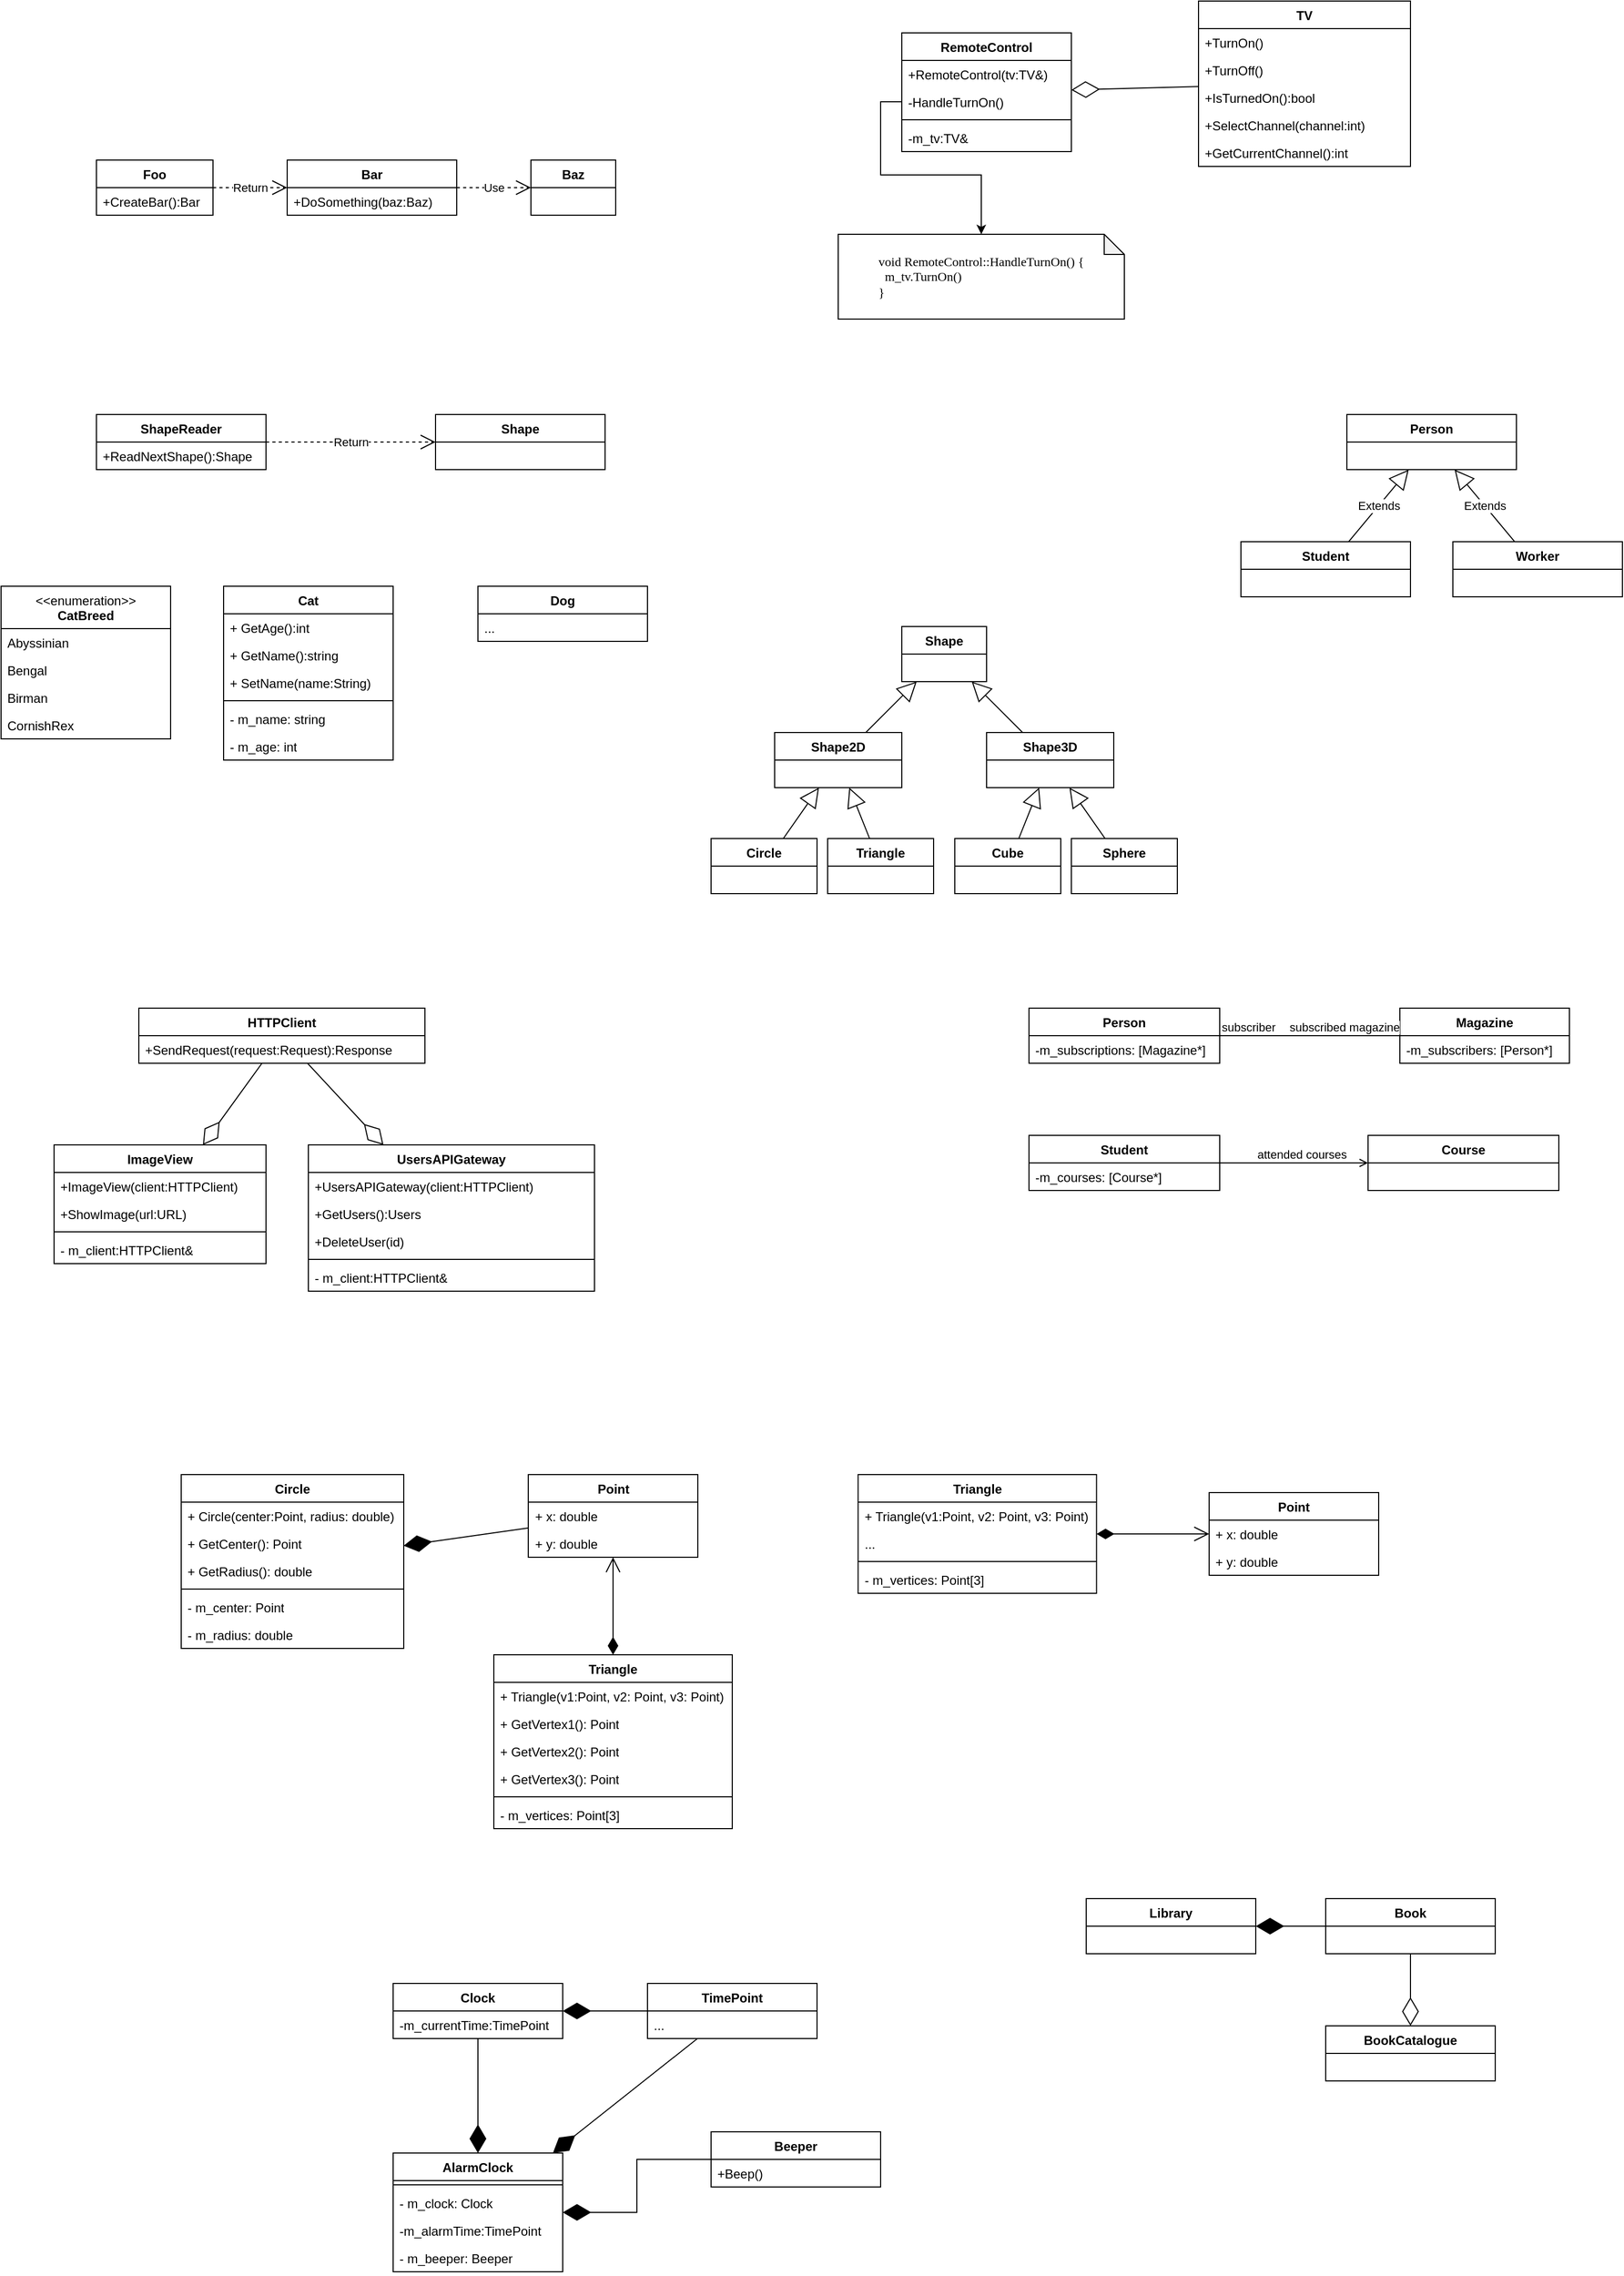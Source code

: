 <mxfile version="26.2.2">
  <diagram id="yN4uamWbjuZGDqm8cbg6" name="Страница 1">
    <mxGraphModel dx="1633" dy="470" grid="1" gridSize="10" guides="1" tooltips="1" connect="1" arrows="1" fold="1" page="1" pageScale="1" pageWidth="827" pageHeight="1169" math="0" shadow="0">
      <root>
        <mxCell id="0" />
        <mxCell id="1" parent="0" />
        <mxCell id="LEEe3PYRZzJLNCYXb-5_-1" value="TV" style="swimlane;fontStyle=1;align=center;verticalAlign=top;childLayout=stackLayout;horizontal=1;startSize=26;horizontalStack=0;resizeParent=1;resizeParentMax=0;resizeLast=0;collapsible=1;marginBottom=0;" parent="1" vertex="1">
          <mxGeometry x="360" y="90" width="200" height="156" as="geometry" />
        </mxCell>
        <mxCell id="LEEe3PYRZzJLNCYXb-5_-7" value="+TurnOn()" style="text;strokeColor=none;fillColor=none;align=left;verticalAlign=top;spacingLeft=4;spacingRight=4;overflow=hidden;rotatable=0;points=[[0,0.5],[1,0.5]];portConstraint=eastwest;" parent="LEEe3PYRZzJLNCYXb-5_-1" vertex="1">
          <mxGeometry y="26" width="200" height="26" as="geometry" />
        </mxCell>
        <mxCell id="LEEe3PYRZzJLNCYXb-5_-8" value="+TurnOff()" style="text;strokeColor=none;fillColor=none;align=left;verticalAlign=top;spacingLeft=4;spacingRight=4;overflow=hidden;rotatable=0;points=[[0,0.5],[1,0.5]];portConstraint=eastwest;" parent="LEEe3PYRZzJLNCYXb-5_-1" vertex="1">
          <mxGeometry y="52" width="200" height="26" as="geometry" />
        </mxCell>
        <mxCell id="LEEe3PYRZzJLNCYXb-5_-9" value="+IsTurnedOn():bool" style="text;strokeColor=none;fillColor=none;align=left;verticalAlign=top;spacingLeft=4;spacingRight=4;overflow=hidden;rotatable=0;points=[[0,0.5],[1,0.5]];portConstraint=eastwest;" parent="LEEe3PYRZzJLNCYXb-5_-1" vertex="1">
          <mxGeometry y="78" width="200" height="26" as="geometry" />
        </mxCell>
        <mxCell id="LEEe3PYRZzJLNCYXb-5_-10" value="+SelectChannel(channel:int)" style="text;strokeColor=none;fillColor=none;align=left;verticalAlign=top;spacingLeft=4;spacingRight=4;overflow=hidden;rotatable=0;points=[[0,0.5],[1,0.5]];portConstraint=eastwest;" parent="LEEe3PYRZzJLNCYXb-5_-1" vertex="1">
          <mxGeometry y="104" width="200" height="26" as="geometry" />
        </mxCell>
        <mxCell id="LEEe3PYRZzJLNCYXb-5_-11" value="+GetCurrentChannel():int" style="text;strokeColor=none;fillColor=none;align=left;verticalAlign=top;spacingLeft=4;spacingRight=4;overflow=hidden;rotatable=0;points=[[0,0.5],[1,0.5]];portConstraint=eastwest;" parent="LEEe3PYRZzJLNCYXb-5_-1" vertex="1">
          <mxGeometry y="130" width="200" height="26" as="geometry" />
        </mxCell>
        <mxCell id="LEEe3PYRZzJLNCYXb-5_-5" value="RemoteControl" style="swimlane;fontStyle=1;align=center;verticalAlign=top;childLayout=stackLayout;horizontal=1;startSize=26;horizontalStack=0;resizeParent=1;resizeParentMax=0;resizeLast=0;collapsible=1;marginBottom=0;" parent="1" vertex="1">
          <mxGeometry x="80" y="120" width="160" height="112" as="geometry" />
        </mxCell>
        <mxCell id="LEEe3PYRZzJLNCYXb-5_-12" value="+RemoteControl(tv:TV&amp;)" style="text;strokeColor=none;fillColor=none;align=left;verticalAlign=top;spacingLeft=4;spacingRight=4;overflow=hidden;rotatable=0;points=[[0,0.5],[1,0.5]];portConstraint=eastwest;" parent="LEEe3PYRZzJLNCYXb-5_-5" vertex="1">
          <mxGeometry y="26" width="160" height="26" as="geometry" />
        </mxCell>
        <mxCell id="LEEe3PYRZzJLNCYXb-5_-15" value="-HandleTurnOn()" style="text;strokeColor=none;fillColor=none;align=left;verticalAlign=top;spacingLeft=4;spacingRight=4;overflow=hidden;rotatable=0;points=[[0,0.5],[1,0.5]];portConstraint=eastwest;" parent="LEEe3PYRZzJLNCYXb-5_-5" vertex="1">
          <mxGeometry y="52" width="160" height="26" as="geometry" />
        </mxCell>
        <mxCell id="LEEe3PYRZzJLNCYXb-5_-13" value="" style="line;strokeWidth=1;fillColor=none;align=left;verticalAlign=middle;spacingTop=-1;spacingLeft=3;spacingRight=3;rotatable=0;labelPosition=right;points=[];portConstraint=eastwest;" parent="LEEe3PYRZzJLNCYXb-5_-5" vertex="1">
          <mxGeometry y="78" width="160" height="8" as="geometry" />
        </mxCell>
        <mxCell id="LEEe3PYRZzJLNCYXb-5_-6" value="-m_tv:TV&amp;" style="text;strokeColor=none;fillColor=none;align=left;verticalAlign=top;spacingLeft=4;spacingRight=4;overflow=hidden;rotatable=0;points=[[0,0.5],[1,0.5]];portConstraint=eastwest;" parent="LEEe3PYRZzJLNCYXb-5_-5" vertex="1">
          <mxGeometry y="86" width="160" height="26" as="geometry" />
        </mxCell>
        <mxCell id="LEEe3PYRZzJLNCYXb-5_-14" value="" style="endArrow=diamondThin;endFill=0;endSize=24;html=1;" parent="1" source="LEEe3PYRZzJLNCYXb-5_-1" target="LEEe3PYRZzJLNCYXb-5_-5" edge="1">
          <mxGeometry width="160" relative="1" as="geometry">
            <mxPoint x="50" y="410" as="sourcePoint" />
            <mxPoint x="210" y="410" as="targetPoint" />
          </mxGeometry>
        </mxCell>
        <mxCell id="LEEe3PYRZzJLNCYXb-5_-17" value="&lt;div style=&quot;text-align: left&quot;&gt;&lt;font face=&quot;Consolas&quot;&gt;&lt;span&gt;void RemoteControl::HandleTurnOn()&amp;nbsp;&lt;/span&gt;&lt;span style=&quot;background-color: transparent; color: light-dark(rgb(0, 0, 0), rgb(255, 255, 255));&quot;&gt;{&lt;/span&gt;&lt;/font&gt;&lt;/div&gt;&lt;div style=&quot;text-align: left&quot;&gt;&lt;span&gt;&lt;font face=&quot;Consolas&quot;&gt;&amp;nbsp; m_tv.TurnOn()&lt;/font&gt;&lt;/span&gt;&lt;/div&gt;&lt;div style=&quot;text-align: left&quot;&gt;&lt;span&gt;&lt;font face=&quot;Consolas&quot;&gt;}&lt;/font&gt;&lt;/span&gt;&lt;/div&gt;" style="shape=note;whiteSpace=wrap;html=1;backgroundOutline=1;darkOpacity=0.05;size=19;" parent="1" vertex="1">
          <mxGeometry x="20" y="310" width="270" height="80" as="geometry" />
        </mxCell>
        <mxCell id="LEEe3PYRZzJLNCYXb-5_-18" style="edgeStyle=orthogonalEdgeStyle;rounded=0;orthogonalLoop=1;jettySize=auto;html=1;" parent="1" source="LEEe3PYRZzJLNCYXb-5_-15" target="LEEe3PYRZzJLNCYXb-5_-17" edge="1">
          <mxGeometry relative="1" as="geometry" />
        </mxCell>
        <mxCell id="s31DPwUx9RCKBZJJSV05-1" value="Person" style="swimlane;fontStyle=1;align=center;verticalAlign=top;childLayout=stackLayout;horizontal=1;startSize=26;horizontalStack=0;resizeParent=1;resizeParentMax=0;resizeLast=0;collapsible=1;marginBottom=0;" parent="1" vertex="1">
          <mxGeometry x="500" y="480" width="160" height="52" as="geometry" />
        </mxCell>
        <mxCell id="s31DPwUx9RCKBZJJSV05-5" value="Student" style="swimlane;fontStyle=1;align=center;verticalAlign=top;childLayout=stackLayout;horizontal=1;startSize=26;horizontalStack=0;resizeParent=1;resizeParentMax=0;resizeLast=0;collapsible=1;marginBottom=0;" parent="1" vertex="1">
          <mxGeometry x="400" y="600" width="160" height="52" as="geometry" />
        </mxCell>
        <mxCell id="s31DPwUx9RCKBZJJSV05-6" value="Worker" style="swimlane;fontStyle=1;align=center;verticalAlign=top;childLayout=stackLayout;horizontal=1;startSize=26;horizontalStack=0;resizeParent=1;resizeParentMax=0;resizeLast=0;collapsible=1;marginBottom=0;" parent="1" vertex="1">
          <mxGeometry x="600" y="600" width="160" height="52" as="geometry" />
        </mxCell>
        <mxCell id="s31DPwUx9RCKBZJJSV05-7" value="Extends" style="endArrow=block;endSize=16;endFill=0;html=1;" parent="1" source="s31DPwUx9RCKBZJJSV05-5" target="s31DPwUx9RCKBZJJSV05-1" edge="1">
          <mxGeometry width="160" relative="1" as="geometry">
            <mxPoint x="450" y="560" as="sourcePoint" />
            <mxPoint x="610" y="560" as="targetPoint" />
          </mxGeometry>
        </mxCell>
        <mxCell id="s31DPwUx9RCKBZJJSV05-8" value="Extends" style="endArrow=block;endSize=16;endFill=0;html=1;" parent="1" source="s31DPwUx9RCKBZJJSV05-6" target="s31DPwUx9RCKBZJJSV05-1" edge="1">
          <mxGeometry width="160" relative="1" as="geometry">
            <mxPoint x="450" y="560" as="sourcePoint" />
            <mxPoint x="610" y="560" as="targetPoint" />
          </mxGeometry>
        </mxCell>
        <mxCell id="s31DPwUx9RCKBZJJSV05-9" value="Shape" style="swimlane;fontStyle=1;align=center;verticalAlign=top;childLayout=stackLayout;horizontal=1;startSize=26;horizontalStack=0;resizeParent=1;resizeParentMax=0;resizeLast=0;collapsible=1;marginBottom=0;" parent="1" vertex="1">
          <mxGeometry x="80" y="680" width="80" height="52" as="geometry" />
        </mxCell>
        <mxCell id="s31DPwUx9RCKBZJJSV05-10" value="Shape2D" style="swimlane;fontStyle=1;align=center;verticalAlign=top;childLayout=stackLayout;horizontal=1;startSize=26;horizontalStack=0;resizeParent=1;resizeParentMax=0;resizeLast=0;collapsible=1;marginBottom=0;" parent="1" vertex="1">
          <mxGeometry x="-40" y="780" width="120" height="52" as="geometry" />
        </mxCell>
        <mxCell id="s31DPwUx9RCKBZJJSV05-11" value="Shape3D" style="swimlane;fontStyle=1;align=center;verticalAlign=top;childLayout=stackLayout;horizontal=1;startSize=26;horizontalStack=0;resizeParent=1;resizeParentMax=0;resizeLast=0;collapsible=1;marginBottom=0;" parent="1" vertex="1">
          <mxGeometry x="160" y="780" width="120" height="52" as="geometry" />
        </mxCell>
        <mxCell id="s31DPwUx9RCKBZJJSV05-12" value="Circle" style="swimlane;fontStyle=1;align=center;verticalAlign=top;childLayout=stackLayout;horizontal=1;startSize=26;horizontalStack=0;resizeParent=1;resizeParentMax=0;resizeLast=0;collapsible=1;marginBottom=0;" parent="1" vertex="1">
          <mxGeometry x="-100" y="880" width="100" height="52" as="geometry" />
        </mxCell>
        <mxCell id="s31DPwUx9RCKBZJJSV05-13" value="Triangle" style="swimlane;fontStyle=1;align=center;verticalAlign=top;childLayout=stackLayout;horizontal=1;startSize=26;horizontalStack=0;resizeParent=1;resizeParentMax=0;resizeLast=0;collapsible=1;marginBottom=0;" parent="1" vertex="1">
          <mxGeometry x="10" y="880" width="100" height="52" as="geometry" />
        </mxCell>
        <mxCell id="s31DPwUx9RCKBZJJSV05-14" value="Cube" style="swimlane;fontStyle=1;align=center;verticalAlign=top;childLayout=stackLayout;horizontal=1;startSize=26;horizontalStack=0;resizeParent=1;resizeParentMax=0;resizeLast=0;collapsible=1;marginBottom=0;" parent="1" vertex="1">
          <mxGeometry x="130" y="880" width="100" height="52" as="geometry" />
        </mxCell>
        <mxCell id="s31DPwUx9RCKBZJJSV05-15" value="Sphere" style="swimlane;fontStyle=1;align=center;verticalAlign=top;childLayout=stackLayout;horizontal=1;startSize=26;horizontalStack=0;resizeParent=1;resizeParentMax=0;resizeLast=0;collapsible=1;marginBottom=0;" parent="1" vertex="1">
          <mxGeometry x="240" y="880" width="100" height="52" as="geometry" />
        </mxCell>
        <mxCell id="s31DPwUx9RCKBZJJSV05-16" value="" style="endArrow=block;endSize=16;endFill=0;html=1;" parent="1" source="s31DPwUx9RCKBZJJSV05-10" target="s31DPwUx9RCKBZJJSV05-9" edge="1">
          <mxGeometry width="160" relative="1" as="geometry">
            <mxPoint y="750" as="sourcePoint" />
            <mxPoint x="160" y="750" as="targetPoint" />
          </mxGeometry>
        </mxCell>
        <mxCell id="s31DPwUx9RCKBZJJSV05-17" value="" style="endArrow=block;endSize=16;endFill=0;html=1;" parent="1" source="s31DPwUx9RCKBZJJSV05-11" target="s31DPwUx9RCKBZJJSV05-9" edge="1">
          <mxGeometry width="160" relative="1" as="geometry">
            <mxPoint y="750" as="sourcePoint" />
            <mxPoint x="160" y="750" as="targetPoint" />
          </mxGeometry>
        </mxCell>
        <mxCell id="s31DPwUx9RCKBZJJSV05-18" value="" style="endArrow=block;endSize=16;endFill=0;html=1;" parent="1" source="s31DPwUx9RCKBZJJSV05-14" target="s31DPwUx9RCKBZJJSV05-11" edge="1">
          <mxGeometry width="160" relative="1" as="geometry">
            <mxPoint x="204" y="790" as="sourcePoint" />
            <mxPoint x="120" y="820" as="targetPoint" />
          </mxGeometry>
        </mxCell>
        <mxCell id="s31DPwUx9RCKBZJJSV05-19" value="" style="endArrow=block;endSize=16;endFill=0;html=1;" parent="1" source="s31DPwUx9RCKBZJJSV05-15" target="s31DPwUx9RCKBZJJSV05-11" edge="1">
          <mxGeometry width="160" relative="1" as="geometry">
            <mxPoint x="204" y="790" as="sourcePoint" />
            <mxPoint x="120" y="820" as="targetPoint" />
          </mxGeometry>
        </mxCell>
        <mxCell id="s31DPwUx9RCKBZJJSV05-20" value="" style="endArrow=block;endSize=16;endFill=0;html=1;" parent="1" source="s31DPwUx9RCKBZJJSV05-13" target="s31DPwUx9RCKBZJJSV05-10" edge="1">
          <mxGeometry width="160" relative="1" as="geometry">
            <mxPoint x="113.6" y="890" as="sourcePoint" />
            <mxPoint x="80.0" y="842" as="targetPoint" />
          </mxGeometry>
        </mxCell>
        <mxCell id="s31DPwUx9RCKBZJJSV05-21" value="" style="endArrow=block;endSize=16;endFill=0;html=1;" parent="1" source="s31DPwUx9RCKBZJJSV05-12" target="s31DPwUx9RCKBZJJSV05-10" edge="1">
          <mxGeometry width="160" relative="1" as="geometry">
            <mxPoint x="113.6" y="890" as="sourcePoint" />
            <mxPoint x="80.0" y="842" as="targetPoint" />
          </mxGeometry>
        </mxCell>
        <mxCell id="Q1-EeQ-NqZ19hB_-HoZO-5" value="ShapeReader" style="swimlane;fontStyle=1;align=center;verticalAlign=top;childLayout=stackLayout;horizontal=1;startSize=26;horizontalStack=0;resizeParent=1;resizeParentMax=0;resizeLast=0;collapsible=1;marginBottom=0;whiteSpace=wrap;html=1;" parent="1" vertex="1">
          <mxGeometry x="-680" y="480" width="160" height="52" as="geometry" />
        </mxCell>
        <mxCell id="Q1-EeQ-NqZ19hB_-HoZO-6" value="+ReadNextShape():Shape" style="text;strokeColor=none;fillColor=none;align=left;verticalAlign=top;spacingLeft=4;spacingRight=4;overflow=hidden;rotatable=0;points=[[0,0.5],[1,0.5]];portConstraint=eastwest;whiteSpace=wrap;html=1;" parent="Q1-EeQ-NqZ19hB_-HoZO-5" vertex="1">
          <mxGeometry y="26" width="160" height="26" as="geometry" />
        </mxCell>
        <mxCell id="Q1-EeQ-NqZ19hB_-HoZO-9" value="Shape" style="swimlane;fontStyle=1;align=center;verticalAlign=top;childLayout=stackLayout;horizontal=1;startSize=26;horizontalStack=0;resizeParent=1;resizeParentMax=0;resizeLast=0;collapsible=1;marginBottom=0;whiteSpace=wrap;html=1;" parent="1" vertex="1">
          <mxGeometry x="-360" y="480" width="160" height="52" as="geometry" />
        </mxCell>
        <mxCell id="Q1-EeQ-NqZ19hB_-HoZO-13" value="Return" style="endArrow=open;endSize=12;dashed=1;html=1;rounded=0;" parent="1" source="Q1-EeQ-NqZ19hB_-HoZO-5" target="Q1-EeQ-NqZ19hB_-HoZO-9" edge="1">
          <mxGeometry width="160" relative="1" as="geometry">
            <mxPoint x="-500" y="590" as="sourcePoint" />
            <mxPoint x="-340" y="590" as="targetPoint" />
          </mxGeometry>
        </mxCell>
        <mxCell id="Q1-EeQ-NqZ19hB_-HoZO-14" value="Foo" style="swimlane;fontStyle=1;align=center;verticalAlign=top;childLayout=stackLayout;horizontal=1;startSize=26;horizontalStack=0;resizeParent=1;resizeParentMax=0;resizeLast=0;collapsible=1;marginBottom=0;whiteSpace=wrap;html=1;" parent="1" vertex="1">
          <mxGeometry x="-680" y="240" width="110" height="52" as="geometry" />
        </mxCell>
        <mxCell id="Q1-EeQ-NqZ19hB_-HoZO-15" value="+CreateBar():Bar" style="text;strokeColor=none;fillColor=none;align=left;verticalAlign=top;spacingLeft=4;spacingRight=4;overflow=hidden;rotatable=0;points=[[0,0.5],[1,0.5]];portConstraint=eastwest;whiteSpace=wrap;html=1;" parent="Q1-EeQ-NqZ19hB_-HoZO-14" vertex="1">
          <mxGeometry y="26" width="110" height="26" as="geometry" />
        </mxCell>
        <mxCell id="Q1-EeQ-NqZ19hB_-HoZO-16" value="Bar" style="swimlane;fontStyle=1;align=center;verticalAlign=top;childLayout=stackLayout;horizontal=1;startSize=26;horizontalStack=0;resizeParent=1;resizeParentMax=0;resizeLast=0;collapsible=1;marginBottom=0;whiteSpace=wrap;html=1;" parent="1" vertex="1">
          <mxGeometry x="-500" y="240" width="160" height="52" as="geometry" />
        </mxCell>
        <mxCell id="Q1-EeQ-NqZ19hB_-HoZO-17" value="+DoSomething(baz:Baz)" style="text;strokeColor=none;fillColor=none;align=left;verticalAlign=top;spacingLeft=4;spacingRight=4;overflow=hidden;rotatable=0;points=[[0,0.5],[1,0.5]];portConstraint=eastwest;whiteSpace=wrap;html=1;" parent="Q1-EeQ-NqZ19hB_-HoZO-16" vertex="1">
          <mxGeometry y="26" width="160" height="26" as="geometry" />
        </mxCell>
        <mxCell id="Q1-EeQ-NqZ19hB_-HoZO-18" value="Baz" style="swimlane;fontStyle=1;align=center;verticalAlign=top;childLayout=stackLayout;horizontal=1;startSize=26;horizontalStack=0;resizeParent=1;resizeParentMax=0;resizeLast=0;collapsible=1;marginBottom=0;whiteSpace=wrap;html=1;" parent="1" vertex="1">
          <mxGeometry x="-270" y="240" width="80" height="52" as="geometry" />
        </mxCell>
        <mxCell id="Q1-EeQ-NqZ19hB_-HoZO-20" value="Return" style="endArrow=open;endSize=12;dashed=1;html=1;rounded=0;" parent="1" source="Q1-EeQ-NqZ19hB_-HoZO-14" target="Q1-EeQ-NqZ19hB_-HoZO-16" edge="1">
          <mxGeometry width="160" relative="1" as="geometry">
            <mxPoint x="-450" y="340" as="sourcePoint" />
            <mxPoint x="-290" y="340" as="targetPoint" />
          </mxGeometry>
        </mxCell>
        <mxCell id="Q1-EeQ-NqZ19hB_-HoZO-21" value="Use" style="endArrow=open;endSize=12;dashed=1;html=1;rounded=0;" parent="1" source="Q1-EeQ-NqZ19hB_-HoZO-16" target="Q1-EeQ-NqZ19hB_-HoZO-18" edge="1">
          <mxGeometry width="160" relative="1" as="geometry">
            <mxPoint x="-510" y="276" as="sourcePoint" />
            <mxPoint x="-410" y="276" as="targetPoint" />
          </mxGeometry>
        </mxCell>
        <mxCell id="k_WOViQdDleKNS3Q56sM-1" value="Cat" style="swimlane;fontStyle=1;align=center;verticalAlign=top;childLayout=stackLayout;horizontal=1;startSize=26;horizontalStack=0;resizeParent=1;resizeParentMax=0;resizeLast=0;collapsible=1;marginBottom=0;whiteSpace=wrap;html=1;" parent="1" vertex="1">
          <mxGeometry x="-560" y="642" width="160" height="164" as="geometry" />
        </mxCell>
        <mxCell id="k_WOViQdDleKNS3Q56sM-6" value="+ GetAge():int" style="text;strokeColor=none;fillColor=none;align=left;verticalAlign=top;spacingLeft=4;spacingRight=4;overflow=hidden;rotatable=0;points=[[0,0.5],[1,0.5]];portConstraint=eastwest;whiteSpace=wrap;html=1;" parent="k_WOViQdDleKNS3Q56sM-1" vertex="1">
          <mxGeometry y="26" width="160" height="26" as="geometry" />
        </mxCell>
        <mxCell id="k_WOViQdDleKNS3Q56sM-2" value="+ GetName():string" style="text;strokeColor=none;fillColor=none;align=left;verticalAlign=top;spacingLeft=4;spacingRight=4;overflow=hidden;rotatable=0;points=[[0,0.5],[1,0.5]];portConstraint=eastwest;whiteSpace=wrap;html=1;" parent="k_WOViQdDleKNS3Q56sM-1" vertex="1">
          <mxGeometry y="52" width="160" height="26" as="geometry" />
        </mxCell>
        <mxCell id="k_WOViQdDleKNS3Q56sM-4" value="+ SetName(name:String)" style="text;strokeColor=none;fillColor=none;align=left;verticalAlign=top;spacingLeft=4;spacingRight=4;overflow=hidden;rotatable=0;points=[[0,0.5],[1,0.5]];portConstraint=eastwest;whiteSpace=wrap;html=1;" parent="k_WOViQdDleKNS3Q56sM-1" vertex="1">
          <mxGeometry y="78" width="160" height="26" as="geometry" />
        </mxCell>
        <mxCell id="k_WOViQdDleKNS3Q56sM-3" value="" style="line;strokeWidth=1;fillColor=none;align=left;verticalAlign=middle;spacingTop=-1;spacingLeft=3;spacingRight=3;rotatable=0;labelPosition=right;points=[];portConstraint=eastwest;strokeColor=inherit;" parent="k_WOViQdDleKNS3Q56sM-1" vertex="1">
          <mxGeometry y="104" width="160" height="8" as="geometry" />
        </mxCell>
        <mxCell id="k_WOViQdDleKNS3Q56sM-5" value="- m_name: string" style="text;strokeColor=none;fillColor=none;align=left;verticalAlign=top;spacingLeft=4;spacingRight=4;overflow=hidden;rotatable=0;points=[[0,0.5],[1,0.5]];portConstraint=eastwest;whiteSpace=wrap;html=1;" parent="k_WOViQdDleKNS3Q56sM-1" vertex="1">
          <mxGeometry y="112" width="160" height="26" as="geometry" />
        </mxCell>
        <mxCell id="k_WOViQdDleKNS3Q56sM-7" value="- m_age: int" style="text;strokeColor=none;fillColor=none;align=left;verticalAlign=top;spacingLeft=4;spacingRight=4;overflow=hidden;rotatable=0;points=[[0,0.5],[1,0.5]];portConstraint=eastwest;whiteSpace=wrap;html=1;" parent="k_WOViQdDleKNS3Q56sM-1" vertex="1">
          <mxGeometry y="138" width="160" height="26" as="geometry" />
        </mxCell>
        <mxCell id="k_WOViQdDleKNS3Q56sM-8" value="Dog" style="swimlane;fontStyle=1;align=center;verticalAlign=top;childLayout=stackLayout;horizontal=1;startSize=26;horizontalStack=0;resizeParent=1;resizeParentMax=0;resizeLast=0;collapsible=1;marginBottom=0;whiteSpace=wrap;html=1;" parent="1" vertex="1">
          <mxGeometry x="-320" y="642" width="160" height="52" as="geometry" />
        </mxCell>
        <mxCell id="k_WOViQdDleKNS3Q56sM-15" value="..." style="text;strokeColor=none;fillColor=none;align=left;verticalAlign=top;spacingLeft=4;spacingRight=4;overflow=hidden;rotatable=0;points=[[0,0.5],[1,0.5]];portConstraint=eastwest;whiteSpace=wrap;html=1;" parent="k_WOViQdDleKNS3Q56sM-8" vertex="1">
          <mxGeometry y="26" width="160" height="26" as="geometry" />
        </mxCell>
        <mxCell id="k_WOViQdDleKNS3Q56sM-16" value="&lt;div&gt;&lt;span style=&quot;font-weight: normal;&quot;&gt;&amp;lt;&amp;lt;enumeration&amp;gt;&amp;gt;&lt;/span&gt;&lt;/div&gt;CatBreed" style="swimlane;fontStyle=1;align=center;verticalAlign=top;childLayout=stackLayout;horizontal=1;startSize=40;horizontalStack=0;resizeParent=1;resizeParentMax=0;resizeLast=0;collapsible=1;marginBottom=0;whiteSpace=wrap;html=1;" parent="1" vertex="1">
          <mxGeometry x="-770" y="642" width="160" height="144" as="geometry" />
        </mxCell>
        <mxCell id="k_WOViQdDleKNS3Q56sM-18" value="Abyssinian" style="text;strokeColor=none;fillColor=none;align=left;verticalAlign=top;spacingLeft=4;spacingRight=4;overflow=hidden;rotatable=0;points=[[0,0.5],[1,0.5]];portConstraint=eastwest;whiteSpace=wrap;html=1;" parent="k_WOViQdDleKNS3Q56sM-16" vertex="1">
          <mxGeometry y="40" width="160" height="26" as="geometry" />
        </mxCell>
        <mxCell id="k_WOViQdDleKNS3Q56sM-17" value="Bengal" style="text;strokeColor=none;fillColor=none;align=left;verticalAlign=top;spacingLeft=4;spacingRight=4;overflow=hidden;rotatable=0;points=[[0,0.5],[1,0.5]];portConstraint=eastwest;whiteSpace=wrap;html=1;" parent="k_WOViQdDleKNS3Q56sM-16" vertex="1">
          <mxGeometry y="66" width="160" height="26" as="geometry" />
        </mxCell>
        <mxCell id="k_WOViQdDleKNS3Q56sM-19" value="Birman" style="text;strokeColor=none;fillColor=none;align=left;verticalAlign=top;spacingLeft=4;spacingRight=4;overflow=hidden;rotatable=0;points=[[0,0.5],[1,0.5]];portConstraint=eastwest;whiteSpace=wrap;html=1;" parent="k_WOViQdDleKNS3Q56sM-16" vertex="1">
          <mxGeometry y="92" width="160" height="26" as="geometry" />
        </mxCell>
        <mxCell id="k_WOViQdDleKNS3Q56sM-20" value="CornishRex" style="text;strokeColor=none;fillColor=none;align=left;verticalAlign=top;spacingLeft=4;spacingRight=4;overflow=hidden;rotatable=0;points=[[0,0.5],[1,0.5]];portConstraint=eastwest;whiteSpace=wrap;html=1;" parent="k_WOViQdDleKNS3Q56sM-16" vertex="1">
          <mxGeometry y="118" width="160" height="26" as="geometry" />
        </mxCell>
        <mxCell id="k_WOViQdDleKNS3Q56sM-21" value="HTTPClient" style="swimlane;fontStyle=1;align=center;verticalAlign=top;childLayout=stackLayout;horizontal=1;startSize=26;horizontalStack=0;resizeParent=1;resizeParentMax=0;resizeLast=0;collapsible=1;marginBottom=0;whiteSpace=wrap;html=1;" parent="1" vertex="1">
          <mxGeometry x="-640" y="1040" width="270" height="52" as="geometry" />
        </mxCell>
        <mxCell id="k_WOViQdDleKNS3Q56sM-22" value="+SendRequest(request:Request):Response" style="text;strokeColor=none;fillColor=none;align=left;verticalAlign=top;spacingLeft=4;spacingRight=4;overflow=hidden;rotatable=0;points=[[0,0.5],[1,0.5]];portConstraint=eastwest;whiteSpace=wrap;html=1;" parent="k_WOViQdDleKNS3Q56sM-21" vertex="1">
          <mxGeometry y="26" width="270" height="26" as="geometry" />
        </mxCell>
        <mxCell id="k_WOViQdDleKNS3Q56sM-25" value="ImageView" style="swimlane;fontStyle=1;align=center;verticalAlign=top;childLayout=stackLayout;horizontal=1;startSize=26;horizontalStack=0;resizeParent=1;resizeParentMax=0;resizeLast=0;collapsible=1;marginBottom=0;whiteSpace=wrap;html=1;" parent="1" vertex="1">
          <mxGeometry x="-720" y="1169" width="200" height="112" as="geometry" />
        </mxCell>
        <mxCell id="8moImD6-OMO9e3SYLIEy-28" value="+ImageView(client:HTTPClient)" style="text;strokeColor=none;fillColor=none;align=left;verticalAlign=top;spacingLeft=4;spacingRight=4;overflow=hidden;rotatable=0;points=[[0,0.5],[1,0.5]];portConstraint=eastwest;whiteSpace=wrap;html=1;" vertex="1" parent="k_WOViQdDleKNS3Q56sM-25">
          <mxGeometry y="26" width="200" height="26" as="geometry" />
        </mxCell>
        <mxCell id="k_WOViQdDleKNS3Q56sM-26" value="+ShowImage(url:URL)" style="text;strokeColor=none;fillColor=none;align=left;verticalAlign=top;spacingLeft=4;spacingRight=4;overflow=hidden;rotatable=0;points=[[0,0.5],[1,0.5]];portConstraint=eastwest;whiteSpace=wrap;html=1;" parent="k_WOViQdDleKNS3Q56sM-25" vertex="1">
          <mxGeometry y="52" width="200" height="26" as="geometry" />
        </mxCell>
        <mxCell id="8moImD6-OMO9e3SYLIEy-26" value="" style="line;strokeWidth=1;fillColor=none;align=left;verticalAlign=middle;spacingTop=-1;spacingLeft=3;spacingRight=3;rotatable=0;labelPosition=right;points=[];portConstraint=eastwest;strokeColor=inherit;" vertex="1" parent="k_WOViQdDleKNS3Q56sM-25">
          <mxGeometry y="78" width="200" height="8" as="geometry" />
        </mxCell>
        <mxCell id="8moImD6-OMO9e3SYLIEy-23" value="- m_client:HTTPClient&amp;amp;" style="text;strokeColor=none;fillColor=none;align=left;verticalAlign=top;spacingLeft=4;spacingRight=4;overflow=hidden;rotatable=0;points=[[0,0.5],[1,0.5]];portConstraint=eastwest;whiteSpace=wrap;html=1;" vertex="1" parent="k_WOViQdDleKNS3Q56sM-25">
          <mxGeometry y="86" width="200" height="26" as="geometry" />
        </mxCell>
        <mxCell id="k_WOViQdDleKNS3Q56sM-27" value="" style="endArrow=diamondThin;endFill=0;endSize=24;html=1;rounded=0;" parent="1" source="k_WOViQdDleKNS3Q56sM-21" target="k_WOViQdDleKNS3Q56sM-25" edge="1">
          <mxGeometry width="160" relative="1" as="geometry">
            <mxPoint x="-690" y="1280" as="sourcePoint" />
            <mxPoint x="-530" y="1280" as="targetPoint" />
          </mxGeometry>
        </mxCell>
        <mxCell id="k_WOViQdDleKNS3Q56sM-28" value="UsersAPIGateway" style="swimlane;fontStyle=1;align=center;verticalAlign=top;childLayout=stackLayout;horizontal=1;startSize=26;horizontalStack=0;resizeParent=1;resizeParentMax=0;resizeLast=0;collapsible=1;marginBottom=0;whiteSpace=wrap;html=1;" parent="1" vertex="1">
          <mxGeometry x="-480" y="1169" width="270" height="138" as="geometry" />
        </mxCell>
        <mxCell id="8moImD6-OMO9e3SYLIEy-34" value="+UsersAPIGateway(client:HTTPClient)" style="text;strokeColor=none;fillColor=none;align=left;verticalAlign=top;spacingLeft=4;spacingRight=4;overflow=hidden;rotatable=0;points=[[0,0.5],[1,0.5]];portConstraint=eastwest;whiteSpace=wrap;html=1;" vertex="1" parent="k_WOViQdDleKNS3Q56sM-28">
          <mxGeometry y="26" width="270" height="26" as="geometry" />
        </mxCell>
        <mxCell id="k_WOViQdDleKNS3Q56sM-29" value="+GetUsers():Users" style="text;strokeColor=none;fillColor=none;align=left;verticalAlign=top;spacingLeft=4;spacingRight=4;overflow=hidden;rotatable=0;points=[[0,0.5],[1,0.5]];portConstraint=eastwest;whiteSpace=wrap;html=1;" parent="k_WOViQdDleKNS3Q56sM-28" vertex="1">
          <mxGeometry y="52" width="270" height="26" as="geometry" />
        </mxCell>
        <mxCell id="k_WOViQdDleKNS3Q56sM-30" value="+DeleteUser(id)" style="text;strokeColor=none;fillColor=none;align=left;verticalAlign=top;spacingLeft=4;spacingRight=4;overflow=hidden;rotatable=0;points=[[0,0.5],[1,0.5]];portConstraint=eastwest;whiteSpace=wrap;html=1;" parent="k_WOViQdDleKNS3Q56sM-28" vertex="1">
          <mxGeometry y="78" width="270" height="26" as="geometry" />
        </mxCell>
        <mxCell id="8moImD6-OMO9e3SYLIEy-27" value="" style="line;strokeWidth=1;fillColor=none;align=left;verticalAlign=middle;spacingTop=-1;spacingLeft=3;spacingRight=3;rotatable=0;labelPosition=right;points=[];portConstraint=eastwest;strokeColor=inherit;" vertex="1" parent="k_WOViQdDleKNS3Q56sM-28">
          <mxGeometry y="104" width="270" height="8" as="geometry" />
        </mxCell>
        <mxCell id="8moImD6-OMO9e3SYLIEy-25" value="- m_client:HTTPClient&amp;amp;" style="text;strokeColor=none;fillColor=none;align=left;verticalAlign=top;spacingLeft=4;spacingRight=4;overflow=hidden;rotatable=0;points=[[0,0.5],[1,0.5]];portConstraint=eastwest;whiteSpace=wrap;html=1;" vertex="1" parent="k_WOViQdDleKNS3Q56sM-28">
          <mxGeometry y="112" width="270" height="26" as="geometry" />
        </mxCell>
        <mxCell id="k_WOViQdDleKNS3Q56sM-31" value="" style="endArrow=diamondThin;endFill=0;endSize=24;html=1;rounded=0;" parent="1" source="k_WOViQdDleKNS3Q56sM-21" target="k_WOViQdDleKNS3Q56sM-28" edge="1">
          <mxGeometry width="160" relative="1" as="geometry">
            <mxPoint x="-690" y="1280" as="sourcePoint" />
            <mxPoint x="-530" y="1280" as="targetPoint" />
          </mxGeometry>
        </mxCell>
        <mxCell id="8moImD6-OMO9e3SYLIEy-1" value="Circle" style="swimlane;fontStyle=1;align=center;verticalAlign=top;childLayout=stackLayout;horizontal=1;startSize=26;horizontalStack=0;resizeParent=1;resizeParentMax=0;resizeLast=0;collapsible=1;marginBottom=0;whiteSpace=wrap;html=1;" vertex="1" parent="1">
          <mxGeometry x="-600" y="1480" width="210" height="164" as="geometry" />
        </mxCell>
        <mxCell id="8moImD6-OMO9e3SYLIEy-7" value="+ Circle(center:Point, radius: double)" style="text;strokeColor=none;fillColor=none;align=left;verticalAlign=top;spacingLeft=4;spacingRight=4;overflow=hidden;rotatable=0;points=[[0,0.5],[1,0.5]];portConstraint=eastwest;whiteSpace=wrap;html=1;" vertex="1" parent="8moImD6-OMO9e3SYLIEy-1">
          <mxGeometry y="26" width="210" height="26" as="geometry" />
        </mxCell>
        <mxCell id="8moImD6-OMO9e3SYLIEy-2" value="+ GetCenter(): Point" style="text;strokeColor=none;fillColor=none;align=left;verticalAlign=top;spacingLeft=4;spacingRight=4;overflow=hidden;rotatable=0;points=[[0,0.5],[1,0.5]];portConstraint=eastwest;whiteSpace=wrap;html=1;" vertex="1" parent="8moImD6-OMO9e3SYLIEy-1">
          <mxGeometry y="52" width="210" height="26" as="geometry" />
        </mxCell>
        <mxCell id="8moImD6-OMO9e3SYLIEy-6" value="+ GetRadius(): double" style="text;strokeColor=none;fillColor=none;align=left;verticalAlign=top;spacingLeft=4;spacingRight=4;overflow=hidden;rotatable=0;points=[[0,0.5],[1,0.5]];portConstraint=eastwest;whiteSpace=wrap;html=1;" vertex="1" parent="8moImD6-OMO9e3SYLIEy-1">
          <mxGeometry y="78" width="210" height="26" as="geometry" />
        </mxCell>
        <mxCell id="8moImD6-OMO9e3SYLIEy-3" value="" style="line;strokeWidth=1;fillColor=none;align=left;verticalAlign=middle;spacingTop=-1;spacingLeft=3;spacingRight=3;rotatable=0;labelPosition=right;points=[];portConstraint=eastwest;strokeColor=inherit;" vertex="1" parent="8moImD6-OMO9e3SYLIEy-1">
          <mxGeometry y="104" width="210" height="8" as="geometry" />
        </mxCell>
        <mxCell id="8moImD6-OMO9e3SYLIEy-4" value="- m_center: Point" style="text;strokeColor=none;fillColor=none;align=left;verticalAlign=top;spacingLeft=4;spacingRight=4;overflow=hidden;rotatable=0;points=[[0,0.5],[1,0.5]];portConstraint=eastwest;whiteSpace=wrap;html=1;" vertex="1" parent="8moImD6-OMO9e3SYLIEy-1">
          <mxGeometry y="112" width="210" height="26" as="geometry" />
        </mxCell>
        <mxCell id="8moImD6-OMO9e3SYLIEy-5" value="- m_radius: double" style="text;strokeColor=none;fillColor=none;align=left;verticalAlign=top;spacingLeft=4;spacingRight=4;overflow=hidden;rotatable=0;points=[[0,0.5],[1,0.5]];portConstraint=eastwest;whiteSpace=wrap;html=1;" vertex="1" parent="8moImD6-OMO9e3SYLIEy-1">
          <mxGeometry y="138" width="210" height="26" as="geometry" />
        </mxCell>
        <mxCell id="8moImD6-OMO9e3SYLIEy-8" value="Point" style="swimlane;fontStyle=1;align=center;verticalAlign=top;childLayout=stackLayout;horizontal=1;startSize=26;horizontalStack=0;resizeParent=1;resizeParentMax=0;resizeLast=0;collapsible=1;marginBottom=0;whiteSpace=wrap;html=1;" vertex="1" parent="1">
          <mxGeometry x="-272.5" y="1480" width="160" height="78" as="geometry" />
        </mxCell>
        <mxCell id="8moImD6-OMO9e3SYLIEy-9" value="+ x: double" style="text;strokeColor=none;fillColor=none;align=left;verticalAlign=top;spacingLeft=4;spacingRight=4;overflow=hidden;rotatable=0;points=[[0,0.5],[1,0.5]];portConstraint=eastwest;whiteSpace=wrap;html=1;" vertex="1" parent="8moImD6-OMO9e3SYLIEy-8">
          <mxGeometry y="26" width="160" height="26" as="geometry" />
        </mxCell>
        <mxCell id="8moImD6-OMO9e3SYLIEy-11" value="+ y: double" style="text;strokeColor=none;fillColor=none;align=left;verticalAlign=top;spacingLeft=4;spacingRight=4;overflow=hidden;rotatable=0;points=[[0,0.5],[1,0.5]];portConstraint=eastwest;whiteSpace=wrap;html=1;" vertex="1" parent="8moImD6-OMO9e3SYLIEy-8">
          <mxGeometry y="52" width="160" height="26" as="geometry" />
        </mxCell>
        <mxCell id="8moImD6-OMO9e3SYLIEy-12" value="" style="endArrow=diamondThin;endFill=1;endSize=24;html=1;rounded=0;" edge="1" parent="1" source="8moImD6-OMO9e3SYLIEy-8" target="8moImD6-OMO9e3SYLIEy-1">
          <mxGeometry width="160" relative="1" as="geometry">
            <mxPoint x="-320" y="1670" as="sourcePoint" />
            <mxPoint x="-160" y="1670" as="targetPoint" />
          </mxGeometry>
        </mxCell>
        <mxCell id="8moImD6-OMO9e3SYLIEy-13" value="Triangle" style="swimlane;fontStyle=1;align=center;verticalAlign=top;childLayout=stackLayout;horizontal=1;startSize=26;horizontalStack=0;resizeParent=1;resizeParentMax=0;resizeLast=0;collapsible=1;marginBottom=0;whiteSpace=wrap;html=1;" vertex="1" parent="1">
          <mxGeometry x="-305" y="1650" width="225" height="164" as="geometry" />
        </mxCell>
        <mxCell id="8moImD6-OMO9e3SYLIEy-14" value="+ Triangle(v1:Point, v2: Point, v3: Point)" style="text;strokeColor=none;fillColor=none;align=left;verticalAlign=top;spacingLeft=4;spacingRight=4;overflow=hidden;rotatable=0;points=[[0,0.5],[1,0.5]];portConstraint=eastwest;whiteSpace=wrap;html=1;" vertex="1" parent="8moImD6-OMO9e3SYLIEy-13">
          <mxGeometry y="26" width="225" height="26" as="geometry" />
        </mxCell>
        <mxCell id="8moImD6-OMO9e3SYLIEy-15" value="+ GetVertex1(): Point" style="text;strokeColor=none;fillColor=none;align=left;verticalAlign=top;spacingLeft=4;spacingRight=4;overflow=hidden;rotatable=0;points=[[0,0.5],[1,0.5]];portConstraint=eastwest;whiteSpace=wrap;html=1;" vertex="1" parent="8moImD6-OMO9e3SYLIEy-13">
          <mxGeometry y="52" width="225" height="26" as="geometry" />
        </mxCell>
        <mxCell id="8moImD6-OMO9e3SYLIEy-16" value="+ GetVertex2(): Point" style="text;strokeColor=none;fillColor=none;align=left;verticalAlign=top;spacingLeft=4;spacingRight=4;overflow=hidden;rotatable=0;points=[[0,0.5],[1,0.5]];portConstraint=eastwest;whiteSpace=wrap;html=1;" vertex="1" parent="8moImD6-OMO9e3SYLIEy-13">
          <mxGeometry y="78" width="225" height="26" as="geometry" />
        </mxCell>
        <mxCell id="8moImD6-OMO9e3SYLIEy-20" value="+ GetVertex3(): Point" style="text;strokeColor=none;fillColor=none;align=left;verticalAlign=top;spacingLeft=4;spacingRight=4;overflow=hidden;rotatable=0;points=[[0,0.5],[1,0.5]];portConstraint=eastwest;whiteSpace=wrap;html=1;" vertex="1" parent="8moImD6-OMO9e3SYLIEy-13">
          <mxGeometry y="104" width="225" height="26" as="geometry" />
        </mxCell>
        <mxCell id="8moImD6-OMO9e3SYLIEy-17" value="" style="line;strokeWidth=1;fillColor=none;align=left;verticalAlign=middle;spacingTop=-1;spacingLeft=3;spacingRight=3;rotatable=0;labelPosition=right;points=[];portConstraint=eastwest;strokeColor=inherit;" vertex="1" parent="8moImD6-OMO9e3SYLIEy-13">
          <mxGeometry y="130" width="225" height="8" as="geometry" />
        </mxCell>
        <mxCell id="8moImD6-OMO9e3SYLIEy-18" value="- m_vertices: Point[3]" style="text;strokeColor=none;fillColor=none;align=left;verticalAlign=top;spacingLeft=4;spacingRight=4;overflow=hidden;rotatable=0;points=[[0,0.5],[1,0.5]];portConstraint=eastwest;whiteSpace=wrap;html=1;" vertex="1" parent="8moImD6-OMO9e3SYLIEy-13">
          <mxGeometry y="138" width="225" height="26" as="geometry" />
        </mxCell>
        <mxCell id="8moImD6-OMO9e3SYLIEy-22" value="" style="endArrow=open;html=1;endSize=12;startArrow=diamondThin;startSize=14;startFill=1;edgeStyle=orthogonalEdgeStyle;align=left;verticalAlign=bottom;rounded=0;" edge="1" parent="1" source="8moImD6-OMO9e3SYLIEy-13" target="8moImD6-OMO9e3SYLIEy-8">
          <mxGeometry x="-0.783" y="-10" relative="1" as="geometry">
            <mxPoint x="-110" y="1600" as="sourcePoint" />
            <mxPoint x="50" y="1600" as="targetPoint" />
            <mxPoint as="offset" />
          </mxGeometry>
        </mxCell>
        <mxCell id="8moImD6-OMO9e3SYLIEy-35" value="Point" style="swimlane;fontStyle=1;align=center;verticalAlign=top;childLayout=stackLayout;horizontal=1;startSize=26;horizontalStack=0;resizeParent=1;resizeParentMax=0;resizeLast=0;collapsible=1;marginBottom=0;whiteSpace=wrap;html=1;" vertex="1" parent="1">
          <mxGeometry x="370" y="1497" width="160" height="78" as="geometry" />
        </mxCell>
        <mxCell id="8moImD6-OMO9e3SYLIEy-36" value="+ x: double" style="text;strokeColor=none;fillColor=none;align=left;verticalAlign=top;spacingLeft=4;spacingRight=4;overflow=hidden;rotatable=0;points=[[0,0.5],[1,0.5]];portConstraint=eastwest;whiteSpace=wrap;html=1;" vertex="1" parent="8moImD6-OMO9e3SYLIEy-35">
          <mxGeometry y="26" width="160" height="26" as="geometry" />
        </mxCell>
        <mxCell id="8moImD6-OMO9e3SYLIEy-37" value="+ y: double" style="text;strokeColor=none;fillColor=none;align=left;verticalAlign=top;spacingLeft=4;spacingRight=4;overflow=hidden;rotatable=0;points=[[0,0.5],[1,0.5]];portConstraint=eastwest;whiteSpace=wrap;html=1;" vertex="1" parent="8moImD6-OMO9e3SYLIEy-35">
          <mxGeometry y="52" width="160" height="26" as="geometry" />
        </mxCell>
        <mxCell id="8moImD6-OMO9e3SYLIEy-38" value="Triangle" style="swimlane;fontStyle=1;align=center;verticalAlign=top;childLayout=stackLayout;horizontal=1;startSize=26;horizontalStack=0;resizeParent=1;resizeParentMax=0;resizeLast=0;collapsible=1;marginBottom=0;whiteSpace=wrap;html=1;" vertex="1" parent="1">
          <mxGeometry x="38.75" y="1480" width="225" height="112" as="geometry" />
        </mxCell>
        <mxCell id="8moImD6-OMO9e3SYLIEy-39" value="+ Triangle(v1:Point, v2: Point, v3: Point)" style="text;strokeColor=none;fillColor=none;align=left;verticalAlign=top;spacingLeft=4;spacingRight=4;overflow=hidden;rotatable=0;points=[[0,0.5],[1,0.5]];portConstraint=eastwest;whiteSpace=wrap;html=1;" vertex="1" parent="8moImD6-OMO9e3SYLIEy-38">
          <mxGeometry y="26" width="225" height="26" as="geometry" />
        </mxCell>
        <mxCell id="8moImD6-OMO9e3SYLIEy-40" value="..." style="text;strokeColor=none;fillColor=none;align=left;verticalAlign=top;spacingLeft=4;spacingRight=4;overflow=hidden;rotatable=0;points=[[0,0.5],[1,0.5]];portConstraint=eastwest;whiteSpace=wrap;html=1;" vertex="1" parent="8moImD6-OMO9e3SYLIEy-38">
          <mxGeometry y="52" width="225" height="26" as="geometry" />
        </mxCell>
        <mxCell id="8moImD6-OMO9e3SYLIEy-43" value="" style="line;strokeWidth=1;fillColor=none;align=left;verticalAlign=middle;spacingTop=-1;spacingLeft=3;spacingRight=3;rotatable=0;labelPosition=right;points=[];portConstraint=eastwest;strokeColor=inherit;" vertex="1" parent="8moImD6-OMO9e3SYLIEy-38">
          <mxGeometry y="78" width="225" height="8" as="geometry" />
        </mxCell>
        <mxCell id="8moImD6-OMO9e3SYLIEy-44" value="- m_vertices: Point[3]" style="text;strokeColor=none;fillColor=none;align=left;verticalAlign=top;spacingLeft=4;spacingRight=4;overflow=hidden;rotatable=0;points=[[0,0.5],[1,0.5]];portConstraint=eastwest;whiteSpace=wrap;html=1;" vertex="1" parent="8moImD6-OMO9e3SYLIEy-38">
          <mxGeometry y="86" width="225" height="26" as="geometry" />
        </mxCell>
        <mxCell id="8moImD6-OMO9e3SYLIEy-45" value="" style="endArrow=open;html=1;endSize=12;startArrow=diamondThin;startSize=14;startFill=1;edgeStyle=orthogonalEdgeStyle;align=left;verticalAlign=bottom;rounded=0;" edge="1" source="8moImD6-OMO9e3SYLIEy-38" target="8moImD6-OMO9e3SYLIEy-35" parent="1">
          <mxGeometry x="-0.783" y="-10" relative="1" as="geometry">
            <mxPoint x="446.25" y="1620" as="sourcePoint" />
            <mxPoint x="606.25" y="1620" as="targetPoint" />
            <mxPoint as="offset" />
          </mxGeometry>
        </mxCell>
        <mxCell id="8moImD6-OMO9e3SYLIEy-46" value="Person" style="swimlane;fontStyle=1;align=center;verticalAlign=top;childLayout=stackLayout;horizontal=1;startSize=26;horizontalStack=0;resizeParent=1;resizeParentMax=0;resizeLast=0;collapsible=1;marginBottom=0;whiteSpace=wrap;html=1;" vertex="1" parent="1">
          <mxGeometry x="200" y="1040" width="180" height="52" as="geometry" />
        </mxCell>
        <mxCell id="8moImD6-OMO9e3SYLIEy-57" value="-m_subscriptions: [Magazine*]" style="text;strokeColor=none;fillColor=none;align=left;verticalAlign=top;spacingLeft=4;spacingRight=4;overflow=hidden;rotatable=0;points=[[0,0.5],[1,0.5]];portConstraint=eastwest;whiteSpace=wrap;html=1;" vertex="1" parent="8moImD6-OMO9e3SYLIEy-46">
          <mxGeometry y="26" width="180" height="26" as="geometry" />
        </mxCell>
        <mxCell id="8moImD6-OMO9e3SYLIEy-50" value="Magazine" style="swimlane;fontStyle=1;align=center;verticalAlign=top;childLayout=stackLayout;horizontal=1;startSize=26;horizontalStack=0;resizeParent=1;resizeParentMax=0;resizeLast=0;collapsible=1;marginBottom=0;whiteSpace=wrap;html=1;" vertex="1" parent="1">
          <mxGeometry x="550" y="1040" width="160" height="52" as="geometry" />
        </mxCell>
        <mxCell id="8moImD6-OMO9e3SYLIEy-58" value="-m_subscribers: [Person*]" style="text;strokeColor=none;fillColor=none;align=left;verticalAlign=top;spacingLeft=4;spacingRight=4;overflow=hidden;rotatable=0;points=[[0,0.5],[1,0.5]];portConstraint=eastwest;whiteSpace=wrap;html=1;" vertex="1" parent="8moImD6-OMO9e3SYLIEy-50">
          <mxGeometry y="26" width="160" height="26" as="geometry" />
        </mxCell>
        <mxCell id="8moImD6-OMO9e3SYLIEy-54" value="" style="endArrow=none;html=1;edgeStyle=orthogonalEdgeStyle;rounded=0;" edge="1" parent="1" source="8moImD6-OMO9e3SYLIEy-46" target="8moImD6-OMO9e3SYLIEy-50">
          <mxGeometry relative="1" as="geometry">
            <mxPoint x="420" y="1160" as="sourcePoint" />
            <mxPoint x="580" y="1160" as="targetPoint" />
          </mxGeometry>
        </mxCell>
        <mxCell id="8moImD6-OMO9e3SYLIEy-55" value="subscriber" style="edgeLabel;resizable=0;html=1;align=left;verticalAlign=bottom;" connectable="0" vertex="1" parent="8moImD6-OMO9e3SYLIEy-54">
          <mxGeometry x="-1" relative="1" as="geometry" />
        </mxCell>
        <mxCell id="8moImD6-OMO9e3SYLIEy-56" value="subscribed magazine" style="edgeLabel;resizable=0;html=1;align=right;verticalAlign=bottom;" connectable="0" vertex="1" parent="8moImD6-OMO9e3SYLIEy-54">
          <mxGeometry x="1" relative="1" as="geometry" />
        </mxCell>
        <mxCell id="8moImD6-OMO9e3SYLIEy-59" value="Student" style="swimlane;fontStyle=1;align=center;verticalAlign=top;childLayout=stackLayout;horizontal=1;startSize=26;horizontalStack=0;resizeParent=1;resizeParentMax=0;resizeLast=0;collapsible=1;marginBottom=0;whiteSpace=wrap;html=1;" vertex="1" parent="1">
          <mxGeometry x="200" y="1160" width="180" height="52" as="geometry" />
        </mxCell>
        <mxCell id="8moImD6-OMO9e3SYLIEy-60" value="-m_courses: [Course*]" style="text;strokeColor=none;fillColor=none;align=left;verticalAlign=top;spacingLeft=4;spacingRight=4;overflow=hidden;rotatable=0;points=[[0,0.5],[1,0.5]];portConstraint=eastwest;whiteSpace=wrap;html=1;" vertex="1" parent="8moImD6-OMO9e3SYLIEy-59">
          <mxGeometry y="26" width="180" height="26" as="geometry" />
        </mxCell>
        <mxCell id="8moImD6-OMO9e3SYLIEy-61" value="Course" style="swimlane;fontStyle=1;align=center;verticalAlign=top;childLayout=stackLayout;horizontal=1;startSize=26;horizontalStack=0;resizeParent=1;resizeParentMax=0;resizeLast=0;collapsible=1;marginBottom=0;whiteSpace=wrap;html=1;" vertex="1" parent="1">
          <mxGeometry x="520" y="1160" width="180" height="52" as="geometry" />
        </mxCell>
        <mxCell id="8moImD6-OMO9e3SYLIEy-63" value="" style="endArrow=open;html=1;edgeStyle=orthogonalEdgeStyle;rounded=0;endFill=0;" edge="1" parent="1" source="8moImD6-OMO9e3SYLIEy-59" target="8moImD6-OMO9e3SYLIEy-61">
          <mxGeometry relative="1" as="geometry">
            <mxPoint x="420" y="1230" as="sourcePoint" />
            <mxPoint x="580" y="1230" as="targetPoint" />
          </mxGeometry>
        </mxCell>
        <mxCell id="8moImD6-OMO9e3SYLIEy-65" value="attended courses" style="edgeLabel;resizable=0;html=1;align=right;verticalAlign=bottom;" connectable="0" vertex="1" parent="8moImD6-OMO9e3SYLIEy-63">
          <mxGeometry x="1" relative="1" as="geometry">
            <mxPoint x="-20" as="offset" />
          </mxGeometry>
        </mxCell>
        <mxCell id="8moImD6-OMO9e3SYLIEy-71" value="Library" style="swimlane;fontStyle=1;align=center;verticalAlign=top;childLayout=stackLayout;horizontal=1;startSize=26;horizontalStack=0;resizeParent=1;resizeParentMax=0;resizeLast=0;collapsible=1;marginBottom=0;whiteSpace=wrap;html=1;" vertex="1" parent="1">
          <mxGeometry x="254" y="1880" width="160" height="52" as="geometry" />
        </mxCell>
        <mxCell id="8moImD6-OMO9e3SYLIEy-75" value="Book" style="swimlane;fontStyle=1;align=center;verticalAlign=top;childLayout=stackLayout;horizontal=1;startSize=26;horizontalStack=0;resizeParent=1;resizeParentMax=0;resizeLast=0;collapsible=1;marginBottom=0;whiteSpace=wrap;html=1;" vertex="1" parent="1">
          <mxGeometry x="480" y="1880" width="160" height="52" as="geometry" />
        </mxCell>
        <mxCell id="8moImD6-OMO9e3SYLIEy-76" value="BookCatalogue" style="swimlane;fontStyle=1;align=center;verticalAlign=top;childLayout=stackLayout;horizontal=1;startSize=26;horizontalStack=0;resizeParent=1;resizeParentMax=0;resizeLast=0;collapsible=1;marginBottom=0;whiteSpace=wrap;html=1;" vertex="1" parent="1">
          <mxGeometry x="480" y="2000" width="160" height="52" as="geometry" />
        </mxCell>
        <mxCell id="8moImD6-OMO9e3SYLIEy-77" value="" style="endArrow=diamondThin;endFill=1;endSize=24;html=1;rounded=0;" edge="1" parent="1" source="8moImD6-OMO9e3SYLIEy-75" target="8moImD6-OMO9e3SYLIEy-71">
          <mxGeometry width="160" relative="1" as="geometry">
            <mxPoint x="230" y="2000" as="sourcePoint" />
            <mxPoint x="390" y="2000" as="targetPoint" />
          </mxGeometry>
        </mxCell>
        <mxCell id="8moImD6-OMO9e3SYLIEy-78" value="" style="endArrow=diamondThin;endFill=0;endSize=24;html=1;rounded=0;" edge="1" parent="1" source="8moImD6-OMO9e3SYLIEy-75" target="8moImD6-OMO9e3SYLIEy-76">
          <mxGeometry width="160" relative="1" as="geometry">
            <mxPoint x="470" y="1960" as="sourcePoint" />
            <mxPoint x="630" y="1960" as="targetPoint" />
          </mxGeometry>
        </mxCell>
        <mxCell id="8moImD6-OMO9e3SYLIEy-79" value="Clock" style="swimlane;fontStyle=1;align=center;verticalAlign=top;childLayout=stackLayout;horizontal=1;startSize=26;horizontalStack=0;resizeParent=1;resizeParentMax=0;resizeLast=0;collapsible=1;marginBottom=0;whiteSpace=wrap;html=1;" vertex="1" parent="1">
          <mxGeometry x="-400" y="1960" width="160" height="52" as="geometry" />
        </mxCell>
        <mxCell id="8moImD6-OMO9e3SYLIEy-80" value="-m_currentTime:TimePoint" style="text;strokeColor=none;fillColor=none;align=left;verticalAlign=top;spacingLeft=4;spacingRight=4;overflow=hidden;rotatable=0;points=[[0,0.5],[1,0.5]];portConstraint=eastwest;whiteSpace=wrap;html=1;" vertex="1" parent="8moImD6-OMO9e3SYLIEy-79">
          <mxGeometry y="26" width="160" height="26" as="geometry" />
        </mxCell>
        <mxCell id="8moImD6-OMO9e3SYLIEy-83" value="AlarmClock" style="swimlane;fontStyle=1;align=center;verticalAlign=top;childLayout=stackLayout;horizontal=1;startSize=26;horizontalStack=0;resizeParent=1;resizeParentMax=0;resizeLast=0;collapsible=1;marginBottom=0;whiteSpace=wrap;html=1;" vertex="1" parent="1">
          <mxGeometry x="-400" y="2120" width="160" height="112" as="geometry" />
        </mxCell>
        <mxCell id="8moImD6-OMO9e3SYLIEy-98" value="" style="line;strokeWidth=1;fillColor=none;align=left;verticalAlign=middle;spacingTop=-1;spacingLeft=3;spacingRight=3;rotatable=0;labelPosition=right;points=[];portConstraint=eastwest;strokeColor=inherit;" vertex="1" parent="8moImD6-OMO9e3SYLIEy-83">
          <mxGeometry y="26" width="160" height="8" as="geometry" />
        </mxCell>
        <mxCell id="8moImD6-OMO9e3SYLIEy-84" value="- m_clock: Clock" style="text;strokeColor=none;fillColor=none;align=left;verticalAlign=top;spacingLeft=4;spacingRight=4;overflow=hidden;rotatable=0;points=[[0,0.5],[1,0.5]];portConstraint=eastwest;whiteSpace=wrap;html=1;" vertex="1" parent="8moImD6-OMO9e3SYLIEy-83">
          <mxGeometry y="34" width="160" height="26" as="geometry" />
        </mxCell>
        <mxCell id="8moImD6-OMO9e3SYLIEy-95" value="-m_alarmTime:TimePoint" style="text;strokeColor=none;fillColor=none;align=left;verticalAlign=top;spacingLeft=4;spacingRight=4;overflow=hidden;rotatable=0;points=[[0,0.5],[1,0.5]];portConstraint=eastwest;whiteSpace=wrap;html=1;" vertex="1" parent="8moImD6-OMO9e3SYLIEy-83">
          <mxGeometry y="60" width="160" height="26" as="geometry" />
        </mxCell>
        <mxCell id="8moImD6-OMO9e3SYLIEy-89" value="- m_beeper: Beeper" style="text;strokeColor=none;fillColor=none;align=left;verticalAlign=top;spacingLeft=4;spacingRight=4;overflow=hidden;rotatable=0;points=[[0,0.5],[1,0.5]];portConstraint=eastwest;whiteSpace=wrap;html=1;" vertex="1" parent="8moImD6-OMO9e3SYLIEy-83">
          <mxGeometry y="86" width="160" height="26" as="geometry" />
        </mxCell>
        <mxCell id="8moImD6-OMO9e3SYLIEy-85" value="" style="endArrow=diamondThin;endFill=1;endSize=24;html=1;rounded=0;" edge="1" parent="1" source="8moImD6-OMO9e3SYLIEy-79" target="8moImD6-OMO9e3SYLIEy-83">
          <mxGeometry width="160" relative="1" as="geometry">
            <mxPoint x="-380" y="2070" as="sourcePoint" />
            <mxPoint x="-220" y="2070" as="targetPoint" />
          </mxGeometry>
        </mxCell>
        <mxCell id="8moImD6-OMO9e3SYLIEy-86" value="Beeper" style="swimlane;fontStyle=1;align=center;verticalAlign=top;childLayout=stackLayout;horizontal=1;startSize=26;horizontalStack=0;resizeParent=1;resizeParentMax=0;resizeLast=0;collapsible=1;marginBottom=0;whiteSpace=wrap;html=1;" vertex="1" parent="1">
          <mxGeometry x="-100" y="2100" width="160" height="52" as="geometry" />
        </mxCell>
        <mxCell id="8moImD6-OMO9e3SYLIEy-87" value="+Beep()" style="text;strokeColor=none;fillColor=none;align=left;verticalAlign=top;spacingLeft=4;spacingRight=4;overflow=hidden;rotatable=0;points=[[0,0.5],[1,0.5]];portConstraint=eastwest;whiteSpace=wrap;html=1;" vertex="1" parent="8moImD6-OMO9e3SYLIEy-86">
          <mxGeometry y="26" width="160" height="26" as="geometry" />
        </mxCell>
        <mxCell id="8moImD6-OMO9e3SYLIEy-88" value="" style="endArrow=diamondThin;endFill=1;endSize=24;html=1;rounded=0;edgeStyle=orthogonalEdgeStyle;" edge="1" parent="1" source="8moImD6-OMO9e3SYLIEy-86" target="8moImD6-OMO9e3SYLIEy-83">
          <mxGeometry width="160" relative="1" as="geometry">
            <mxPoint x="-310" y="2022" as="sourcePoint" />
            <mxPoint x="-310" y="2130" as="targetPoint" />
          </mxGeometry>
        </mxCell>
        <mxCell id="8moImD6-OMO9e3SYLIEy-90" value="TimePoint" style="swimlane;fontStyle=1;align=center;verticalAlign=top;childLayout=stackLayout;horizontal=1;startSize=26;horizontalStack=0;resizeParent=1;resizeParentMax=0;resizeLast=0;collapsible=1;marginBottom=0;whiteSpace=wrap;html=1;" vertex="1" parent="1">
          <mxGeometry x="-160" y="1960" width="160" height="52" as="geometry" />
        </mxCell>
        <mxCell id="8moImD6-OMO9e3SYLIEy-91" value="..." style="text;strokeColor=none;fillColor=none;align=left;verticalAlign=top;spacingLeft=4;spacingRight=4;overflow=hidden;rotatable=0;points=[[0,0.5],[1,0.5]];portConstraint=eastwest;whiteSpace=wrap;html=1;" vertex="1" parent="8moImD6-OMO9e3SYLIEy-90">
          <mxGeometry y="26" width="160" height="26" as="geometry" />
        </mxCell>
        <mxCell id="8moImD6-OMO9e3SYLIEy-92" value="" style="endArrow=diamondThin;endFill=1;endSize=24;html=1;rounded=0;" edge="1" parent="1" source="8moImD6-OMO9e3SYLIEy-90" target="8moImD6-OMO9e3SYLIEy-79">
          <mxGeometry width="160" relative="1" as="geometry">
            <mxPoint x="-210" y="2070" as="sourcePoint" />
            <mxPoint x="-50" y="2070" as="targetPoint" />
          </mxGeometry>
        </mxCell>
        <mxCell id="8moImD6-OMO9e3SYLIEy-96" value="" style="endArrow=diamondThin;endFill=1;endSize=24;html=1;rounded=0;" edge="1" parent="1" source="8moImD6-OMO9e3SYLIEy-90" target="8moImD6-OMO9e3SYLIEy-83">
          <mxGeometry width="160" relative="1" as="geometry">
            <mxPoint x="-300" y="2080" as="sourcePoint" />
            <mxPoint x="-140" y="2080" as="targetPoint" />
          </mxGeometry>
        </mxCell>
      </root>
    </mxGraphModel>
  </diagram>
</mxfile>
